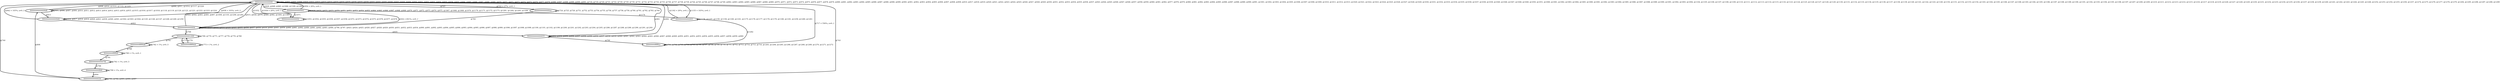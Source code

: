 digraph G {
        node [style=rounded, penwidth=3, fontsize=20, shape=oval];
        "0000000000000000" -> "0000000000000000" [label="@601, @602, @603, @609, @610, @611, @612, @613, @614, @623, @624, @625, @626, @627, @628, @643, @644, @645, @646, @647, @648, @649, @650, @651, @652, @653, @654, @655, @656, @657, @664, @665, @666, @667, @668, @669, @670, @671, @672, @673, @674, @675, @676, @677, @678, @686, @687, @688, @689, @690, @691, @718, @719, @720, @721, @722, @728, @729, @730, @731, @732, @733, @734, @735, @736, @737, @738, @739, @744, @745, @746, @747, @748, @749, @862, @863, @864, @865, @866, @867, @868, @869, @870, @871, @872, @873, @874, @875, @876, @877, @878, @879, @880, @881, @882, @883, @884, @885, @886, @887, @888, @898, @899, @900, @901, @902, @903, @904, @905, @906, @907, @908, @909, @910, @917, @918, @919, @920, @921, @922, @923, @924, @925, @926, @927, @928, @929, @930, @931, @932, @933, @934, @935, @936, @937, @943, @944, @945, @946, @947, @948, @957, @958, @959, @960, @961, @962, @977, @978, @979, @980, @981, @982, @983, @984, @985, @986, @987, @988, @989, @990, @991, @1001, @1002, @1003, @1004, @1005, @1006, @1007, @1008, @1009, @1010, @1011, @1012, @1013, @1020, @1021, @1022, @1023, @1024, @1025, @1026, @1027, @1028, @1029, @1030, @1031, @1032, @1033, @1034, @1035, @1036, @1037, @1038, @1039, @1040, @1046, @1047, @1048, @1049, @1050, @1051, @1060, @1061, @1062, @1063, @1064, @1065, @1080, @1081, @1082, @1083, @1084, @1085, @1086, @1087, @1088, @1089, @1090, @1091, @1092, @1093, @1094, @1104, @1105, @1106, @1107, @1108, @1109, @1110, @1111, @1112, @1113, @1114, @1115, @1116, @1123, @1124, @1125, @1126, @1127, @1128, @1129, @1130, @1131, @1132, @1133, @1134, @1135, @1136, @1137, @1138, @1139, @1140, @1141, @1142, @1143, @1149, @1150, @1151, @1152, @1153, @1154, @1163, @1164, @1165, @1166, @1167, @1168, @1183, @1184, @1185, @1186, @1187, @1188, @1189, @1190, @1191, @1192, @1193, @1194, @1195, @1196, @1197, @1207, @1208, @1209, @1210, @1211, @1212, @1213, @1214, @1215, @1216, @1217, @1218, @1219, @1226, @1227, @1228, @1229, @1230, @1231, @1232, @1233, @1234, @1235, @1236, @1237, @1238, @1239, @1240, @1241, @1242, @1243, @1244, @1245, @1246, @1252, @1253, @1254, @1255, @1256, @1257, @1274, @1275, @1276, @1277, @1278, @1279, @1294, @1295, @1296, @1297, @1298, @1299", color=black,arrowsize=1,style=bold,penwidth=3,fontsize=20];
"0000000000000000" -> "00000000000009d8" [label="@604, @911, @1014, @1117, @1220", color=black,arrowsize=1,style=bold,penwidth=3,fontsize=20];
"00000000000009d8" -> "00000000000009d8" [label="@605, @606, @607, @809, @810, @811, @812, @813, @814, @912, @913, @914, @915, @1015, @1016, @1017, @1018, @1118, @1119, @1120, @1121, @1221, @1222, @1223, @1224", color=black,arrowsize=1,style=bold,penwidth=3,fontsize=20];
"00000000000009d8" -> "0000000000000000" [label="@608, @916, @1019, @1122, @1225", color=black,arrowsize=1,style=bold,penwidth=3,fontsize=20];
"0000000000000000" -> "0000000000000004" [label="@615, @658, @679, @889, @992, @1095, @1198", color=black,arrowsize=1,style=bold,penwidth=3,fontsize=20];
"0000000000000004" -> "0000000000000004" [label="@616, @617, @618, @619, @620, @621, @635, @636, @637, @638, @639, @640, @641, @659, @660, @661, @662, @680, @681, @682, @683, @684, @766, @767, @823, @824, @825, @826, @827, @828, @829, @830, @831, @832, @833, @834, @890, @891, @892, @893, @894, @895, @896, @993, @994, @995, @996, @997, @998, @999, @1096, @1097, @1098, @1099, @1100, @1101, @1102, @1199, @1200, @1201, @1202, @1203, @1204, @1205, @1286, @1287, @1288, @1289, @1290, @1291, @1292", color=black,arrowsize=1,style=bold,penwidth=3,fontsize=20];
"0000000000000004" -> "0000000000000000" [label="@622, @642, @663, @685, @897, @1000, @1103, @1206, @1293", color=black,arrowsize=1,style=bold,penwidth=3,fontsize=20];
"0000000000000000" -> "0000000000000001" [label="@629, @949, @963, @1066, @1169, @1280", color=black,arrowsize=1,style=bold,penwidth=3,fontsize=20];
"0000000000000001" -> "0000000000000001" [label="@630, @631, @632, @633, @950, @951, @952, @953, @954, @955, @964, @965, @966, @967, @968, @969, @970, @971, @972, @973, @974, @975, @1067, @1068, @1069, @1070, @1170, @1171, @1172, @1173, @1281, @1282, @1283, @1284", color=black,arrowsize=1,style=bold,penwidth=3,fontsize=20];
"0000000000000001" -> "0000000000000004" [label="@634 + 651*n, n=0..1", color=black,arrowsize=1,style=bold,penwidth=3,fontsize=20];
"0000000000000000" -> "0000000000000055" [label="@692", color=black,arrowsize=1,style=bold,penwidth=3,fontsize=20];
"0000000000000055" -> "0000000000000055" [label="@693, @694, @695, @696, @697, @698, @699, @836, @837, @838, @839, @840, @841, @842, @843, @844, @845, @846, @847, @848, @849, @850, @851, @852, @853, @854, @855, @856, @857, @858, @859, @860", color=black,arrowsize=1,style=bold,penwidth=3,fontsize=20];
"0000000000000055" -> "00000000ffffffaa" [label="@700", color=black,arrowsize=1,style=bold,penwidth=3,fontsize=20];
"00000000ffffffaa" -> "00000000ffffffaa" [label="@701, @702, @703, @704, @705, @706, @707, @708, @709, @710, @711, @712, @713, @714, @715, @716, @1263, @1264, @1265, @1266, @1267, @1268, @1269, @1270, @1271, @1272", color=black,arrowsize=1,style=bold,penwidth=3,fontsize=20];
"00000000ffffffaa" -> "0000000000000000" [label="@717 + 556*n, n=0..1", color=black,arrowsize=1,style=bold,penwidth=3,fontsize=20];
"0000000000000000" -> "00000000000000aa" [label="@723 + 27*n, n=0..1", color=black,arrowsize=1,style=bold,penwidth=3,fontsize=20];
"00000000000000aa" -> "00000000000000aa" [label="@724, @725, @726, @751, @752, @753, @754, @755, @756, @757, @758, @759, @760, @761, @762, @763, @764", color=black,arrowsize=1,style=bold,penwidth=3,fontsize=20];
"00000000000000aa" -> "0000000000000000" [label="@727", color=black,arrowsize=1,style=bold,penwidth=3,fontsize=20];
"0000000000000000" -> "0000000000000030" [label="@740", color=black,arrowsize=1,style=bold,penwidth=3,fontsize=20];
"0000000000000030" -> "0000000000000030" [label="@741, @742, @805, @806, @807", color=black,arrowsize=1,style=bold,penwidth=3,fontsize=20];
"0000000000000030" -> "0000000000000000" [label="@743", color=black,arrowsize=1,style=bold,penwidth=3,fontsize=20];
"00000000000000aa" -> "0000000000000004" [label="@765", color=black,arrowsize=1,style=bold,penwidth=3,fontsize=20];
"0000000000000004" -> "0000000000001000" [label="@768", color=black,arrowsize=1,style=bold,penwidth=3,fontsize=20];
"0000000000001000" -> "0000000000001000" [label="@769, @770, @771, @777, @778, @779, @780", color=black,arrowsize=1,style=bold,penwidth=3,fontsize=20];
"0000000000001000" -> "00000000fffff9d4" [label="@772", color=black,arrowsize=1,style=bold,penwidth=3,fontsize=20];
"00000000fffff9d4" -> "00000000fffff9d4" [label="@773 + 1*n, n=0..2", color=black,arrowsize=1,style=bold,penwidth=3,fontsize=20];
"00000000fffff9d4" -> "0000000000001000" [label="@776", color=black,arrowsize=1,style=bold,penwidth=3,fontsize=20];
"0000000000001000" -> "00000000fffff9d8" [label="@781", color=black,arrowsize=1,style=bold,penwidth=3,fontsize=20];
"00000000fffff9d8" -> "00000000fffff9d8" [label="@782 + 1*n, n=0..5", color=black,arrowsize=1,style=bold,penwidth=3,fontsize=20];
"00000000fffff9d8" -> "00000000ffffffd0" [label="@788", color=black,arrowsize=1,style=bold,penwidth=3,fontsize=20];
"00000000ffffffd0" -> "00000000ffffffd0" [label="@789 + 1*n, n=0..1", color=black,arrowsize=1,style=bold,penwidth=3,fontsize=20];
"00000000ffffffd0" -> "00000000000007f0" [label="@791", color=black,arrowsize=1,style=bold,penwidth=3,fontsize=20];
"00000000000007f0" -> "00000000000007f0" [label="@792 + 1*n, n=0..5", color=black,arrowsize=1,style=bold,penwidth=3,fontsize=20];
"00000000000007f0" -> "000000000000ffd0" [label="@798", color=black,arrowsize=1,style=bold,penwidth=3,fontsize=20];
"000000000000ffd0" -> "000000000000ffd0" [label="@799 + 1*n, n=0..4", color=black,arrowsize=1,style=bold,penwidth=3,fontsize=20];
"000000000000ffd0" -> "0000000000000030" [label="@804", color=black,arrowsize=1,style=bold,penwidth=3,fontsize=20];
"0000000000000030" -> "00000000000009d8" [label="@808", color=black,arrowsize=1,style=bold,penwidth=3,fontsize=20];
"00000000000009d8" -> "00000000000009d4" [label="@815", color=black,arrowsize=1,style=bold,penwidth=3,fontsize=20];
"00000000000009d4" -> "00000000000009d4" [label="@816, @817, @818, @819, @820, @821, @939, @940, @941, @1042, @1043, @1044, @1145, @1146, @1147, @1248, @1249, @1250", color=black,arrowsize=1,style=bold,penwidth=3,fontsize=20];
"00000000000009d4" -> "0000000000000004" [label="@822", color=black,arrowsize=1,style=bold,penwidth=3,fontsize=20];
"0000000000000004" -> "0000000000000055" [label="@835", color=black,arrowsize=1,style=bold,penwidth=3,fontsize=20];
"0000000000000055" -> "0000000000000000" [label="@861", color=black,arrowsize=1,style=bold,penwidth=3,fontsize=20];
"0000000000000000" -> "00000000000009d4" [label="@938 + 103*n, n=0..3", color=black,arrowsize=1,style=bold,penwidth=3,fontsize=20];
"00000000000009d4" -> "0000000000000000" [label="@942 + 103*n, n=0..3", color=black,arrowsize=1,style=bold,penwidth=3,fontsize=20];
"0000000000000001" -> "0000000000000000" [label="@956 + 20*n, n=0..1", color=black,arrowsize=1,style=bold,penwidth=3,fontsize=20];
"0000000000000000" -> "0000000000000002" [label="@1052", color=black,arrowsize=1,style=bold,penwidth=3,fontsize=20];
"0000000000000002" -> "0000000000000002" [label="@1053, @1054, @1055, @1056, @1057, @1058, @1072, @1073, @1074, @1075, @1076, @1077, @1078", color=black,arrowsize=1,style=bold,penwidth=3,fontsize=20];
"0000000000000002" -> "0000000000000000" [label="@1059 + 20*n, n=0..1", color=black,arrowsize=1,style=bold,penwidth=3,fontsize=20];
"0000000000000001" -> "0000000000000002" [label="@1071", color=black,arrowsize=1,style=bold,penwidth=3,fontsize=20];
"0000000000000000" -> "0000000000000003" [label="@1155 + 103*n, n=0..1", color=black,arrowsize=1,style=bold,penwidth=3,fontsize=20];
"0000000000000003" -> "0000000000000003" [label="@1156, @1157, @1158, @1159, @1160, @1161, @1175, @1176, @1177, @1178, @1179, @1180, @1181, @1259, @1260, @1261", color=black,arrowsize=1,style=bold,penwidth=3,fontsize=20];
"0000000000000003" -> "0000000000000000" [label="@1162 + 20*n, n=0..1", color=black,arrowsize=1,style=bold,penwidth=3,fontsize=20];
"0000000000000001" -> "0000000000000003" [label="@1174", color=black,arrowsize=1,style=bold,penwidth=3,fontsize=20];
"0000000000000003" -> "00000000ffffffaa" [label="@1262", color=black,arrowsize=1,style=bold,penwidth=3,fontsize=20];
}
